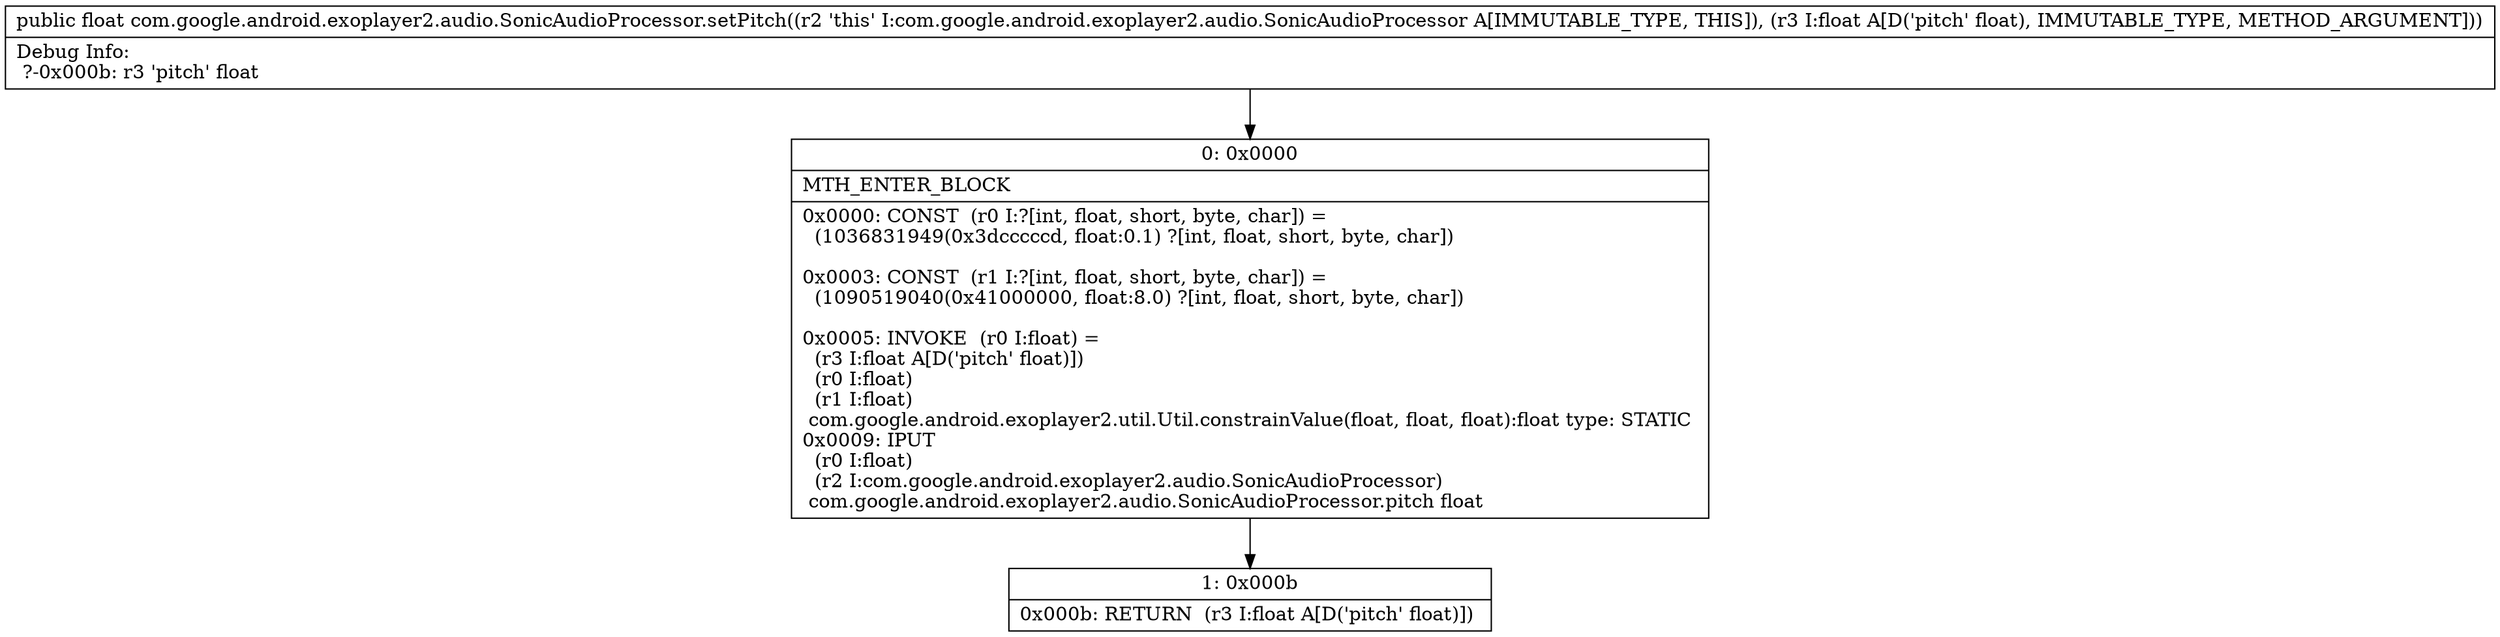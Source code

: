 digraph "CFG forcom.google.android.exoplayer2.audio.SonicAudioProcessor.setPitch(F)F" {
Node_0 [shape=record,label="{0\:\ 0x0000|MTH_ENTER_BLOCK\l|0x0000: CONST  (r0 I:?[int, float, short, byte, char]) = \l  (1036831949(0x3dcccccd, float:0.1) ?[int, float, short, byte, char])\l \l0x0003: CONST  (r1 I:?[int, float, short, byte, char]) = \l  (1090519040(0x41000000, float:8.0) ?[int, float, short, byte, char])\l \l0x0005: INVOKE  (r0 I:float) = \l  (r3 I:float A[D('pitch' float)])\l  (r0 I:float)\l  (r1 I:float)\l com.google.android.exoplayer2.util.Util.constrainValue(float, float, float):float type: STATIC \l0x0009: IPUT  \l  (r0 I:float)\l  (r2 I:com.google.android.exoplayer2.audio.SonicAudioProcessor)\l com.google.android.exoplayer2.audio.SonicAudioProcessor.pitch float \l}"];
Node_1 [shape=record,label="{1\:\ 0x000b|0x000b: RETURN  (r3 I:float A[D('pitch' float)]) \l}"];
MethodNode[shape=record,label="{public float com.google.android.exoplayer2.audio.SonicAudioProcessor.setPitch((r2 'this' I:com.google.android.exoplayer2.audio.SonicAudioProcessor A[IMMUTABLE_TYPE, THIS]), (r3 I:float A[D('pitch' float), IMMUTABLE_TYPE, METHOD_ARGUMENT]))  | Debug Info:\l  ?\-0x000b: r3 'pitch' float\l}"];
MethodNode -> Node_0;
Node_0 -> Node_1;
}

